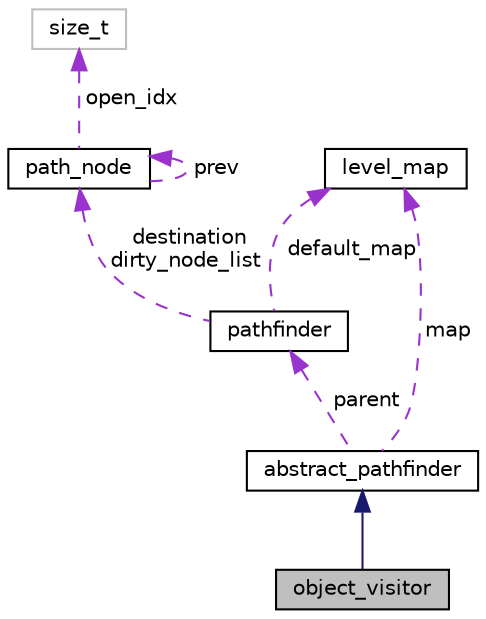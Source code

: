 digraph "object_visitor"
{
 // LATEX_PDF_SIZE
  edge [fontname="Helvetica",fontsize="10",labelfontname="Helvetica",labelfontsize="10"];
  node [fontname="Helvetica",fontsize="10",shape=record];
  Node1 [label="object_visitor",height=0.2,width=0.4,color="black", fillcolor="grey75", style="filled", fontcolor="black",tooltip=" "];
  Node2 -> Node1 [dir="back",color="midnightblue",fontsize="10",style="solid",fontname="Helvetica"];
  Node2 [label="abstract_pathfinder",height=0.2,width=0.4,color="black", fillcolor="white", style="filled",URL="$classabstract__pathfinder.html",tooltip=" "];
  Node3 -> Node2 [dir="back",color="darkorchid3",fontsize="10",style="dashed",label=" parent" ,fontname="Helvetica"];
  Node3 [label="pathfinder",height=0.2,width=0.4,color="black", fillcolor="white", style="filled",URL="$classpathfinder.html",tooltip="Finds paths through maps."];
  Node4 -> Node3 [dir="back",color="darkorchid3",fontsize="10",style="dashed",label=" destination\ndirty_node_list" ,fontname="Helvetica"];
  Node4 [label="path_node",height=0.2,width=0.4,color="black", fillcolor="white", style="filled",URL="$structpath__node.html",tooltip=" "];
  Node4 -> Node4 [dir="back",color="darkorchid3",fontsize="10",style="dashed",label=" prev" ,fontname="Helvetica"];
  Node5 -> Node4 [dir="back",color="darkorchid3",fontsize="10",style="dashed",label=" open_idx" ,fontname="Helvetica"];
  Node5 [label="size_t",height=0.2,width=0.4,color="grey75", fillcolor="white", style="filled",tooltip=" "];
  Node6 -> Node3 [dir="back",color="darkorchid3",fontsize="10",style="dashed",label=" default_map" ,fontname="Helvetica"];
  Node6 [label="level_map",height=0.2,width=0.4,color="black", fillcolor="white", style="filled",URL="$classlevel__map.html",tooltip=" "];
  Node6 -> Node2 [dir="back",color="darkorchid3",fontsize="10",style="dashed",label=" map" ,fontname="Helvetica"];
}
